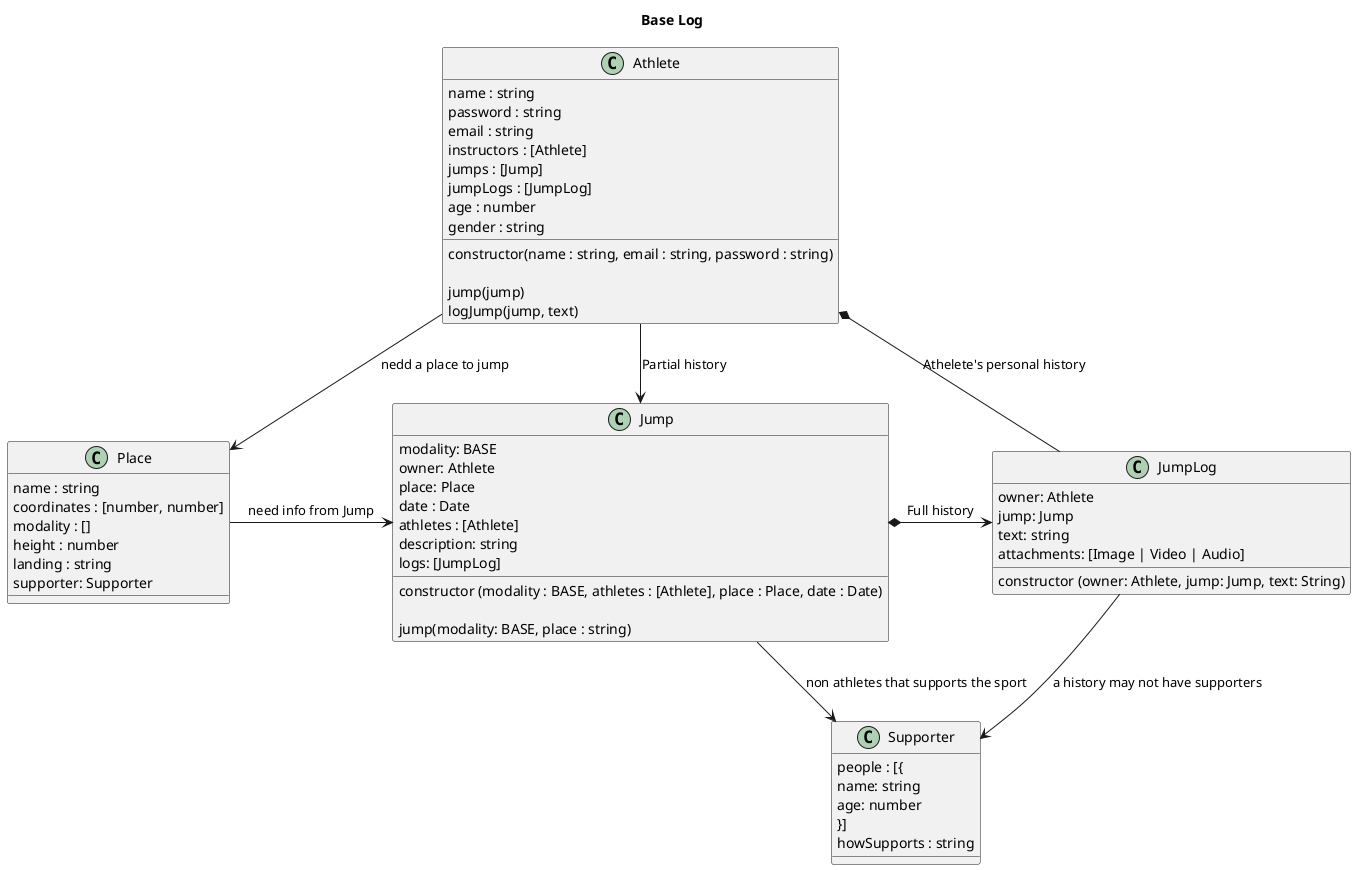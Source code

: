 @startuml Base Log
Title Base Log

'non Athletes that supports the sport
class Supporter {
' a supporter can associate with a place or a person
people : [{
  name: string
  age: number
}]
howSupports : string
}

class Place {
name : string
coordinates : [number, number]
modality : []
height : number
landing : string
supporter: Supporter
'add child: exitPoint
}

class Athlete {
name : string
' password & email will leave the model and be passport middleware responsibility
password : string
email : string
instructors : [Athlete]
jumps : [Jump]
jumpLogs : [JumpLog]
age : number
gender : string

constructor(name : string, email : string, password : string)

jump(jump)
logJump(jump, text)
}

class Jump {
' Verify: if that place exists
' Verify: if you are linked in date and place with a Jump
modality: BASE
owner: Athlete
place: Place
date : Date
athletes : [Athlete]
' this is a sinopse
description: string
logs: [JumpLog]

constructor (modality : BASE, athletes : [Athlete], place : Place, date : Date)

jump(modality: BASE, place : string)
}

class JumpLog {
owner: Athlete
jump: Jump
' this is the full history text
text: string
attachments: [Image | Video | Audio]

constructor (owner: Athlete, jump: Jump, text: String)
}



' Head *- Hand : composition
' Parent o-- IndependentChild : agregation
' Need --> Use : association

Athlete --> Place : nedd a place to jump
Athlete -> Jump : Partial history
Athlete *- JumpLog : Athelete's personal history

Place -> Jump : need info from Jump
Jump *-> JumpLog : Full history
Jump --> Supporter : non athletes that supports the sport
JumpLog --> Supporter : a history may not have supporters

@enduml



